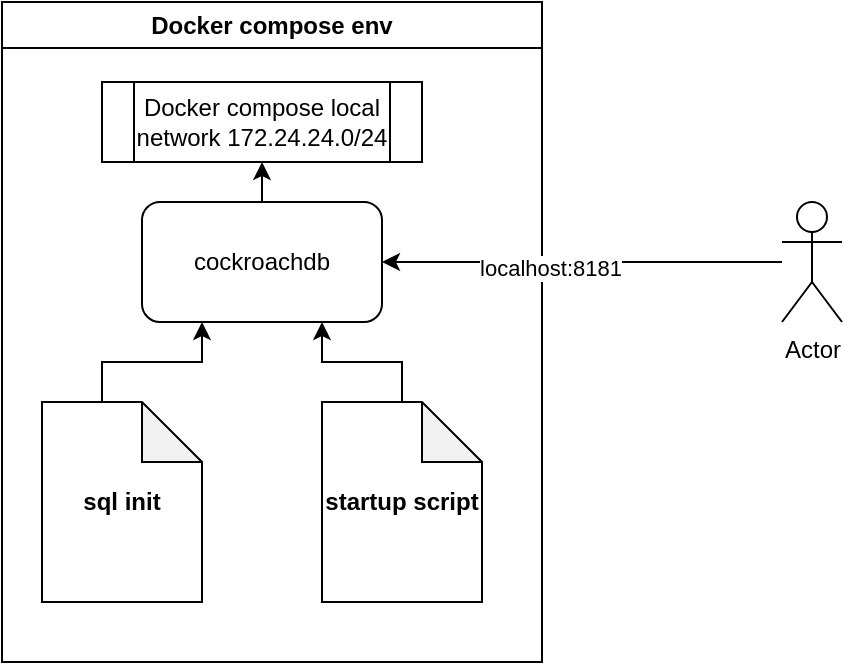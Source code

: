 <mxfile version="19.0.3" type="device"><diagram name="Page-1" id="DmPyWy1HaXbZiSjPZlmT"><mxGraphModel dx="1234" dy="799" grid="1" gridSize="10" guides="1" tooltips="1" connect="1" arrows="1" fold="1" page="1" pageScale="1" pageWidth="850" pageHeight="1100" math="0" shadow="0"><root><mxCell id="0"/><mxCell id="1" parent="0"/><mxCell id="tjuAI0IZ5KJGlG4QrY5g-1" value="Docker compose env" style="swimlane;whiteSpace=wrap;html=1;" parent="1" vertex="1"><mxGeometry x="80" y="220" width="270" height="330" as="geometry"><mxRectangle x="70" y="220" width="150" height="30" as="alternateBounds"/></mxGeometry></mxCell><mxCell id="tjuAI0IZ5KJGlG4QrY5g-2" value="Docker compose local network&amp;nbsp;172.24.24.0/24" style="shape=process;whiteSpace=wrap;html=1;backgroundOutline=1;" parent="tjuAI0IZ5KJGlG4QrY5g-1" vertex="1"><mxGeometry x="50" y="40" width="160" height="40" as="geometry"/></mxCell><mxCell id="tjuAI0IZ5KJGlG4QrY5g-15" style="edgeStyle=orthogonalEdgeStyle;rounded=0;orthogonalLoop=1;jettySize=auto;html=1;" parent="tjuAI0IZ5KJGlG4QrY5g-1" source="tjuAI0IZ5KJGlG4QrY5g-3" target="tjuAI0IZ5KJGlG4QrY5g-2" edge="1"><mxGeometry relative="1" as="geometry"><Array as="points"><mxPoint x="130" y="60"/><mxPoint x="130" y="60"/></Array></mxGeometry></mxCell><mxCell id="tjuAI0IZ5KJGlG4QrY5g-3" value="cockroachdb" style="rounded=1;whiteSpace=wrap;html=1;" parent="tjuAI0IZ5KJGlG4QrY5g-1" vertex="1"><mxGeometry x="70" y="100" width="120" height="60" as="geometry"/></mxCell><mxCell id="uTy62lSeji5BbVd1YFhy-5" style="edgeStyle=orthogonalEdgeStyle;rounded=0;orthogonalLoop=1;jettySize=auto;html=1;entryX=0.25;entryY=1;entryDx=0;entryDy=0;" parent="tjuAI0IZ5KJGlG4QrY5g-1" source="uTy62lSeji5BbVd1YFhy-2" target="tjuAI0IZ5KJGlG4QrY5g-3" edge="1"><mxGeometry relative="1" as="geometry"><Array as="points"><mxPoint x="50" y="180"/><mxPoint x="100" y="180"/></Array></mxGeometry></mxCell><mxCell id="uTy62lSeji5BbVd1YFhy-2" value="&lt;b&gt;sql init&lt;/b&gt;" style="shape=note;whiteSpace=wrap;html=1;backgroundOutline=1;darkOpacity=0.05;" parent="tjuAI0IZ5KJGlG4QrY5g-1" vertex="1"><mxGeometry x="20" y="200" width="80" height="100" as="geometry"/></mxCell><mxCell id="uTy62lSeji5BbVd1YFhy-6" style="edgeStyle=orthogonalEdgeStyle;rounded=0;orthogonalLoop=1;jettySize=auto;html=1;entryX=0.75;entryY=1;entryDx=0;entryDy=0;" parent="tjuAI0IZ5KJGlG4QrY5g-1" source="uTy62lSeji5BbVd1YFhy-3" target="tjuAI0IZ5KJGlG4QrY5g-3" edge="1"><mxGeometry relative="1" as="geometry"/></mxCell><mxCell id="uTy62lSeji5BbVd1YFhy-3" value="&lt;b&gt;startup script&lt;/b&gt;" style="shape=note;whiteSpace=wrap;html=1;backgroundOutline=1;darkOpacity=0.05;" parent="tjuAI0IZ5KJGlG4QrY5g-1" vertex="1"><mxGeometry x="160" y="200" width="80" height="100" as="geometry"/></mxCell><mxCell id="uTy62lSeji5BbVd1YFhy-1" style="edgeStyle=orthogonalEdgeStyle;rounded=0;orthogonalLoop=1;jettySize=auto;html=1;entryX=1;entryY=0.5;entryDx=0;entryDy=0;" parent="1" source="tjuAI0IZ5KJGlG4QrY5g-21" target="tjuAI0IZ5KJGlG4QrY5g-3" edge="1"><mxGeometry relative="1" as="geometry"/></mxCell><mxCell id="uTy62lSeji5BbVd1YFhy-7" value="localhost:8181" style="edgeLabel;html=1;align=center;verticalAlign=middle;resizable=0;points=[];" parent="uTy62lSeji5BbVd1YFhy-1" vertex="1" connectable="0"><mxGeometry x="0.164" y="3" relative="1" as="geometry"><mxPoint as="offset"/></mxGeometry></mxCell><mxCell id="tjuAI0IZ5KJGlG4QrY5g-21" value="Actor" style="shape=umlActor;verticalLabelPosition=bottom;verticalAlign=top;html=1;outlineConnect=0;" parent="1" vertex="1"><mxGeometry x="470" y="320" width="30" height="60" as="geometry"/></mxCell></root></mxGraphModel></diagram></mxfile>